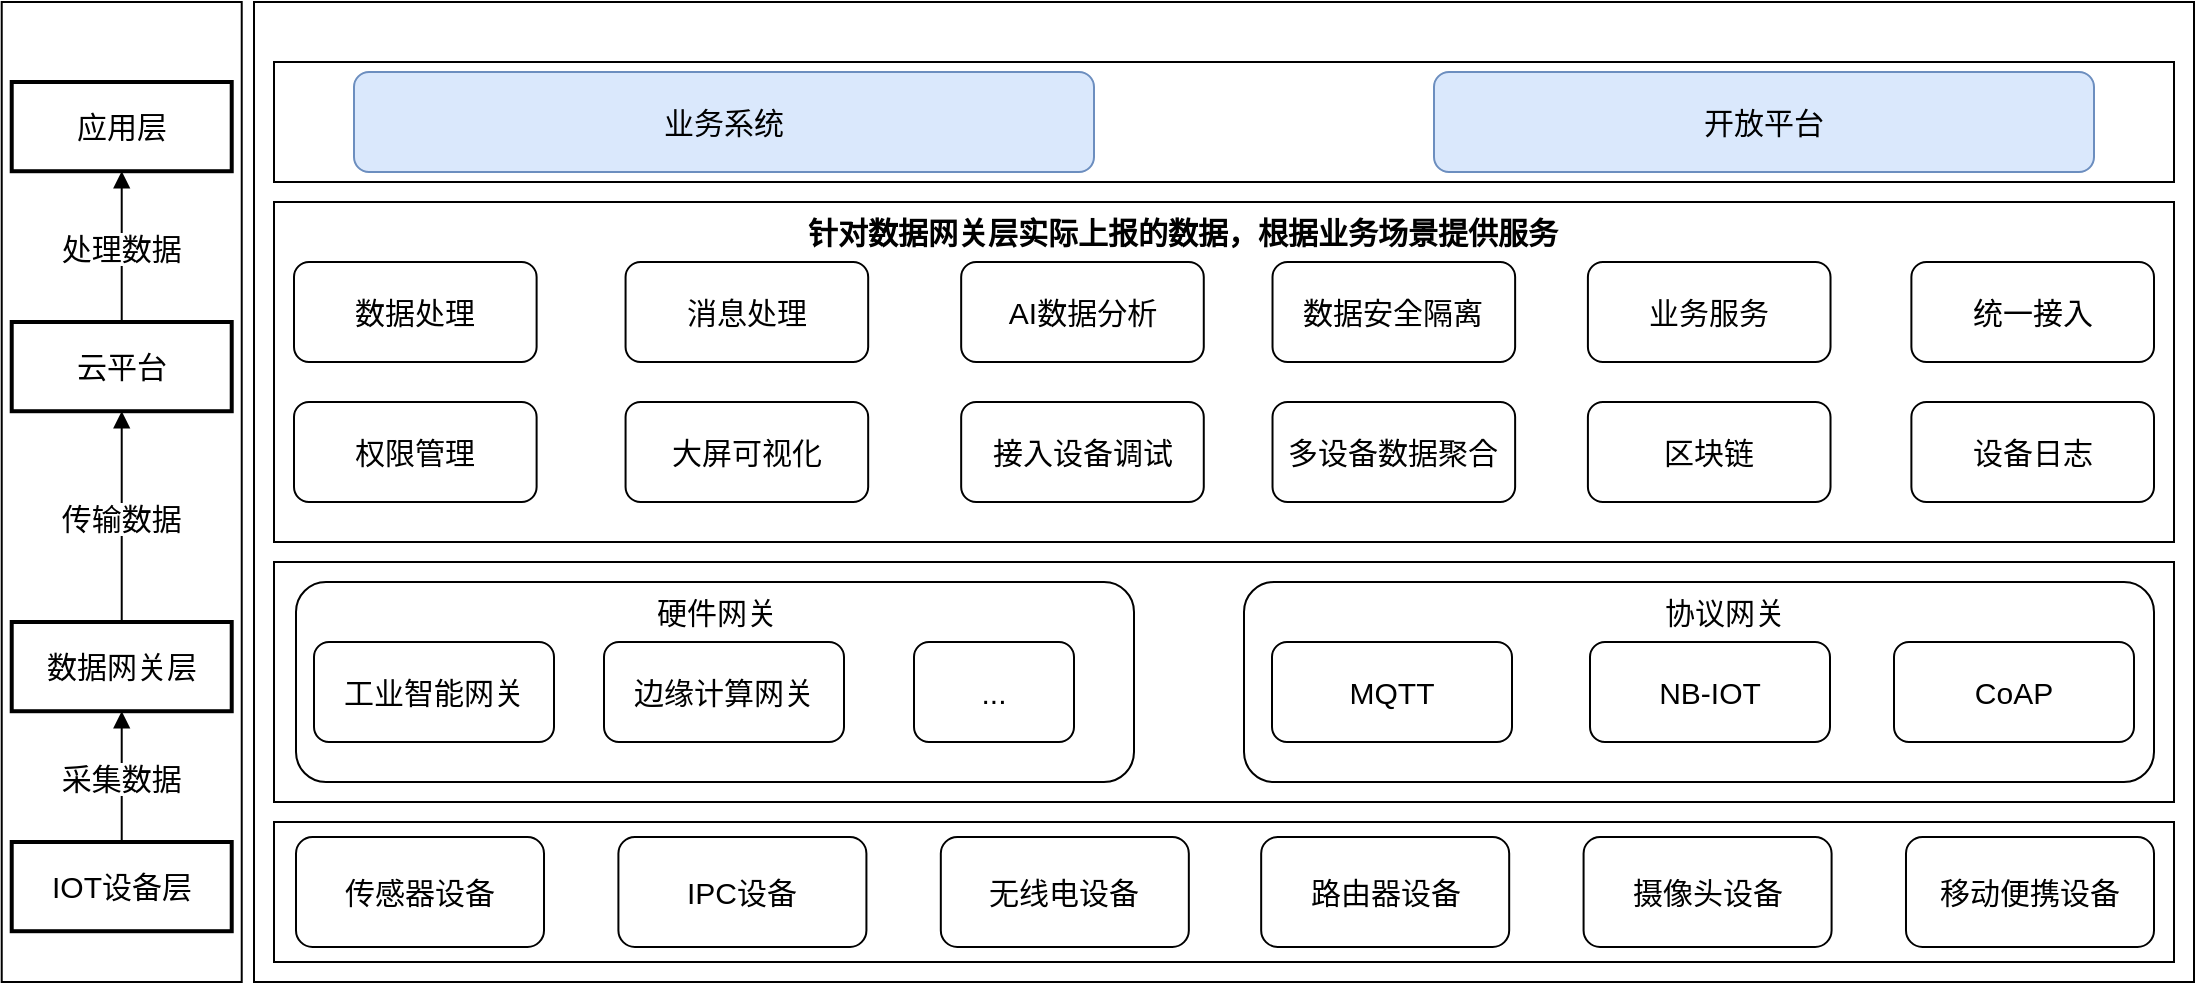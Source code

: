 <mxfile version="24.5.5" type="github">
  <diagram name="第 1 页" id="OLYgfp5TXsXwXul3KUrM">
    <mxGraphModel dx="2210" dy="761" grid="1" gridSize="10" guides="1" tooltips="1" connect="1" arrows="1" fold="1" page="1" pageScale="1" pageWidth="827" pageHeight="1169" math="0" shadow="0">
      <root>
        <mxCell id="0" />
        <mxCell id="1" parent="0" />
        <mxCell id="6H85nq_-kugTaHvLwqia-9" value="" style="rounded=0;whiteSpace=wrap;html=1;fontSize=15;" vertex="1" parent="1">
          <mxGeometry x="110" width="970" height="490" as="geometry" />
        </mxCell>
        <mxCell id="6H85nq_-kugTaHvLwqia-11" value="" style="group;fontSize=15;" vertex="1" connectable="0" parent="1">
          <mxGeometry x="-16.14" width="120" height="490" as="geometry" />
        </mxCell>
        <mxCell id="6H85nq_-kugTaHvLwqia-10" value="" style="rounded=0;whiteSpace=wrap;html=1;fontSize=15;" vertex="1" parent="6H85nq_-kugTaHvLwqia-11">
          <mxGeometry width="120" height="490" as="geometry" />
        </mxCell>
        <mxCell id="2" value="IOT设备层" style="whiteSpace=wrap;strokeWidth=2;fontSize=15;" parent="6H85nq_-kugTaHvLwqia-11" vertex="1">
          <mxGeometry x="5" y="420" width="110" height="44.606" as="geometry" />
        </mxCell>
        <mxCell id="3" value="数据网关层" style="whiteSpace=wrap;strokeWidth=2;fontSize=15;" parent="6H85nq_-kugTaHvLwqia-11" vertex="1">
          <mxGeometry x="5" y="310" width="110" height="44.61" as="geometry" />
        </mxCell>
        <mxCell id="4" value="云平台" style="whiteSpace=wrap;strokeWidth=2;fontSize=15;" parent="6H85nq_-kugTaHvLwqia-11" vertex="1">
          <mxGeometry x="5" y="160" width="110" height="44.61" as="geometry" />
        </mxCell>
        <mxCell id="5" value="应用层" style="whiteSpace=wrap;strokeWidth=2;fontSize=15;" parent="6H85nq_-kugTaHvLwqia-11" vertex="1">
          <mxGeometry x="5" y="40" width="110" height="44.61" as="geometry" />
        </mxCell>
        <mxCell id="6" value="采集数据" style="curved=1;startArrow=none;endArrow=block;exitX=0.5;exitY=0;exitDx=0;exitDy=0;entryX=0.5;entryY=1;entryDx=0;entryDy=0;fontSize=15;" parent="6H85nq_-kugTaHvLwqia-11" source="2" target="3" edge="1">
          <mxGeometry relative="1" as="geometry">
            <Array as="points" />
            <mxPoint x="71.14" y="250" as="targetPoint" />
          </mxGeometry>
        </mxCell>
        <mxCell id="7" value="传输数据" style="curved=1;startArrow=none;endArrow=block;entryX=0.5;entryY=1;entryDx=0;entryDy=0;exitX=0.5;exitY=0;exitDx=0;exitDy=0;fontSize=15;" parent="6H85nq_-kugTaHvLwqia-11" source="3" target="4" edge="1">
          <mxGeometry relative="1" as="geometry">
            <Array as="points" />
            <mxPoint x="71.14" y="200" as="sourcePoint" />
          </mxGeometry>
        </mxCell>
        <mxCell id="8" value="处理数据" style="curved=1;startArrow=none;endArrow=block;entryX=0.5;entryY=1;entryDx=0;entryDy=0;exitX=0.5;exitY=0;exitDx=0;exitDy=0;fontSize=15;" parent="6H85nq_-kugTaHvLwqia-11" source="4" target="5" edge="1">
          <mxGeometry relative="1" as="geometry">
            <Array as="points" />
            <mxPoint x="71.14" y="100" as="sourcePoint" />
          </mxGeometry>
        </mxCell>
        <mxCell id="6H85nq_-kugTaHvLwqia-12" value="" style="rounded=0;whiteSpace=wrap;html=1;fontSize=15;" vertex="1" parent="1">
          <mxGeometry x="120" y="30" width="950" height="60" as="geometry" />
        </mxCell>
        <mxCell id="6H85nq_-kugTaHvLwqia-13" value="" style="rounded=0;whiteSpace=wrap;html=1;fontSize=15;" vertex="1" parent="1">
          <mxGeometry x="120" y="100" width="950" height="170" as="geometry" />
        </mxCell>
        <mxCell id="6H85nq_-kugTaHvLwqia-14" value="业务系统" style="rounded=1;whiteSpace=wrap;html=1;fillColor=#dae8fc;strokeColor=#6c8ebf;fontSize=15;" vertex="1" parent="1">
          <mxGeometry x="160" y="35" width="370" height="50" as="geometry" />
        </mxCell>
        <mxCell id="6H85nq_-kugTaHvLwqia-15" value="开放平台" style="rounded=1;whiteSpace=wrap;html=1;fillColor=#dae8fc;strokeColor=#6c8ebf;fontSize=15;" vertex="1" parent="1">
          <mxGeometry x="700" y="35" width="330" height="50" as="geometry" />
        </mxCell>
        <mxCell id="6H85nq_-kugTaHvLwqia-16" value="&lt;font face=&quot;Verdana&quot; style=&quot;font-size: 15px;&quot;&gt;&lt;b style=&quot;font-size: 15px;&quot;&gt;针对数据网关层实际上报的数据，根据业务场景提供服务&lt;/b&gt;&lt;/font&gt;" style="text;html=1;align=center;verticalAlign=middle;resizable=0;points=[];autosize=1;strokeColor=none;fillColor=none;fontFamily=Helvetica;fontSize=15;" vertex="1" parent="1">
          <mxGeometry x="374" y="100" width="400" height="30" as="geometry" />
        </mxCell>
        <mxCell id="6H85nq_-kugTaHvLwqia-24" value="" style="group;fontSize=15;" vertex="1" connectable="0" parent="1">
          <mxGeometry x="130" y="130" width="930" height="50" as="geometry" />
        </mxCell>
        <mxCell id="6H85nq_-kugTaHvLwqia-17" value="数据处理" style="rounded=1;whiteSpace=wrap;html=1;fontSize=15;" vertex="1" parent="6H85nq_-kugTaHvLwqia-24">
          <mxGeometry width="121.304" height="50" as="geometry" />
        </mxCell>
        <mxCell id="6H85nq_-kugTaHvLwqia-19" value="消息处理" style="rounded=1;whiteSpace=wrap;html=1;fontSize=15;" vertex="1" parent="6H85nq_-kugTaHvLwqia-24">
          <mxGeometry x="165.783" width="121.304" height="50" as="geometry" />
        </mxCell>
        <mxCell id="6H85nq_-kugTaHvLwqia-20" value="AI数据分析" style="rounded=1;whiteSpace=wrap;html=1;fontSize=15;" vertex="1" parent="6H85nq_-kugTaHvLwqia-24">
          <mxGeometry x="333.587" width="121.304" height="50" as="geometry" />
        </mxCell>
        <mxCell id="6H85nq_-kugTaHvLwqia-21" value="数据安全隔离" style="rounded=1;whiteSpace=wrap;html=1;fontSize=15;" vertex="1" parent="6H85nq_-kugTaHvLwqia-24">
          <mxGeometry x="489.261" width="121.304" height="50" as="geometry" />
        </mxCell>
        <mxCell id="6H85nq_-kugTaHvLwqia-22" value="业务服务" style="rounded=1;whiteSpace=wrap;html=1;fontSize=15;" vertex="1" parent="6H85nq_-kugTaHvLwqia-24">
          <mxGeometry x="646.957" width="121.304" height="50" as="geometry" />
        </mxCell>
        <mxCell id="6H85nq_-kugTaHvLwqia-23" value="统一接入" style="rounded=1;whiteSpace=wrap;html=1;fontSize=15;" vertex="1" parent="6H85nq_-kugTaHvLwqia-24">
          <mxGeometry x="808.696" width="121.304" height="50" as="geometry" />
        </mxCell>
        <mxCell id="6H85nq_-kugTaHvLwqia-25" value="" style="group;fontSize=15;" vertex="1" connectable="0" parent="1">
          <mxGeometry x="130" y="200" width="930" height="50" as="geometry" />
        </mxCell>
        <mxCell id="6H85nq_-kugTaHvLwqia-26" value="权限管理" style="rounded=1;whiteSpace=wrap;html=1;fontSize=15;" vertex="1" parent="6H85nq_-kugTaHvLwqia-25">
          <mxGeometry width="121.304" height="50" as="geometry" />
        </mxCell>
        <mxCell id="6H85nq_-kugTaHvLwqia-27" value="大屏可视化" style="rounded=1;whiteSpace=wrap;html=1;fontSize=15;" vertex="1" parent="6H85nq_-kugTaHvLwqia-25">
          <mxGeometry x="165.783" width="121.304" height="50" as="geometry" />
        </mxCell>
        <mxCell id="6H85nq_-kugTaHvLwqia-28" value="接入设备调试" style="rounded=1;whiteSpace=wrap;html=1;fontSize=15;" vertex="1" parent="6H85nq_-kugTaHvLwqia-25">
          <mxGeometry x="333.587" width="121.304" height="50" as="geometry" />
        </mxCell>
        <mxCell id="6H85nq_-kugTaHvLwqia-29" value="多设备数据聚合" style="rounded=1;whiteSpace=wrap;html=1;fontSize=15;" vertex="1" parent="6H85nq_-kugTaHvLwqia-25">
          <mxGeometry x="489.261" width="121.304" height="50" as="geometry" />
        </mxCell>
        <mxCell id="6H85nq_-kugTaHvLwqia-30" value="区块链" style="rounded=1;whiteSpace=wrap;html=1;fontSize=15;" vertex="1" parent="6H85nq_-kugTaHvLwqia-25">
          <mxGeometry x="646.957" width="121.304" height="50" as="geometry" />
        </mxCell>
        <mxCell id="6H85nq_-kugTaHvLwqia-31" value="设备日志" style="rounded=1;whiteSpace=wrap;html=1;fontSize=15;" vertex="1" parent="6H85nq_-kugTaHvLwqia-25">
          <mxGeometry x="808.696" width="121.304" height="50" as="geometry" />
        </mxCell>
        <mxCell id="6H85nq_-kugTaHvLwqia-33" value="" style="rounded=0;whiteSpace=wrap;html=1;fontSize=15;" vertex="1" parent="1">
          <mxGeometry x="120" y="280" width="950" height="120" as="geometry" />
        </mxCell>
        <mxCell id="6H85nq_-kugTaHvLwqia-34" value="" style="rounded=1;whiteSpace=wrap;html=1;fontSize=15;" vertex="1" parent="1">
          <mxGeometry x="131" y="290" width="419" height="100" as="geometry" />
        </mxCell>
        <mxCell id="6H85nq_-kugTaHvLwqia-35" value="硬件网关" style="text;html=1;align=center;verticalAlign=middle;resizable=0;points=[];autosize=1;strokeColor=none;fillColor=none;fontSize=15;" vertex="1" parent="1">
          <mxGeometry x="300.5" y="290" width="80" height="30" as="geometry" />
        </mxCell>
        <mxCell id="6H85nq_-kugTaHvLwqia-36" value="工业智能网关" style="rounded=1;whiteSpace=wrap;html=1;fontSize=15;" vertex="1" parent="1">
          <mxGeometry x="140" y="320" width="120" height="50" as="geometry" />
        </mxCell>
        <mxCell id="6H85nq_-kugTaHvLwqia-37" value="边缘计算网关" style="rounded=1;whiteSpace=wrap;html=1;fontSize=15;" vertex="1" parent="1">
          <mxGeometry x="285" y="320" width="120" height="50" as="geometry" />
        </mxCell>
        <mxCell id="6H85nq_-kugTaHvLwqia-38" value="..." style="rounded=1;whiteSpace=wrap;html=1;fontSize=15;" vertex="1" parent="1">
          <mxGeometry x="440" y="320" width="80" height="50" as="geometry" />
        </mxCell>
        <mxCell id="6H85nq_-kugTaHvLwqia-39" value="" style="rounded=1;whiteSpace=wrap;html=1;fontSize=15;" vertex="1" parent="1">
          <mxGeometry x="605" y="290" width="455" height="100" as="geometry" />
        </mxCell>
        <mxCell id="6H85nq_-kugTaHvLwqia-40" value="协议网关" style="text;html=1;align=center;verticalAlign=middle;resizable=0;points=[];autosize=1;strokeColor=none;fillColor=none;fontSize=15;" vertex="1" parent="1">
          <mxGeometry x="805" y="290" width="80" height="30" as="geometry" />
        </mxCell>
        <mxCell id="6H85nq_-kugTaHvLwqia-41" value="MQTT" style="rounded=1;whiteSpace=wrap;html=1;fontSize=15;" vertex="1" parent="1">
          <mxGeometry x="619" y="320" width="120" height="50" as="geometry" />
        </mxCell>
        <mxCell id="6H85nq_-kugTaHvLwqia-42" value="NB-IOT" style="rounded=1;whiteSpace=wrap;html=1;fontSize=15;" vertex="1" parent="1">
          <mxGeometry x="778" y="320" width="120" height="50" as="geometry" />
        </mxCell>
        <mxCell id="6H85nq_-kugTaHvLwqia-43" value="CoAP" style="rounded=1;whiteSpace=wrap;html=1;fontSize=15;" vertex="1" parent="1">
          <mxGeometry x="930" y="320" width="120" height="50" as="geometry" />
        </mxCell>
        <mxCell id="6H85nq_-kugTaHvLwqia-45" value="" style="rounded=0;whiteSpace=wrap;html=1;fontSize=15;" vertex="1" parent="1">
          <mxGeometry x="120" y="410" width="950" height="70" as="geometry" />
        </mxCell>
        <mxCell id="6H85nq_-kugTaHvLwqia-52" value="" style="group;fontSize=15;" vertex="1" connectable="0" parent="1">
          <mxGeometry x="131" y="417.5" width="929" height="55" as="geometry" />
        </mxCell>
        <mxCell id="6H85nq_-kugTaHvLwqia-46" value="传感器设备" style="rounded=1;whiteSpace=wrap;html=1;fontSize=15;" vertex="1" parent="6H85nq_-kugTaHvLwqia-52">
          <mxGeometry width="124.004" height="55" as="geometry" />
        </mxCell>
        <mxCell id="6H85nq_-kugTaHvLwqia-47" value="IPC设备" style="rounded=1;whiteSpace=wrap;html=1;fontSize=15;" vertex="1" parent="6H85nq_-kugTaHvLwqia-52">
          <mxGeometry x="161.206" width="124.004" height="55" as="geometry" />
        </mxCell>
        <mxCell id="6H85nq_-kugTaHvLwqia-48" value="无线电设备" style="rounded=1;whiteSpace=wrap;html=1;fontSize=15;" vertex="1" parent="6H85nq_-kugTaHvLwqia-52">
          <mxGeometry x="322.412" width="124.004" height="55" as="geometry" />
        </mxCell>
        <mxCell id="6H85nq_-kugTaHvLwqia-49" value="路由器设备" style="rounded=1;whiteSpace=wrap;html=1;fontSize=15;" vertex="1" parent="6H85nq_-kugTaHvLwqia-52">
          <mxGeometry x="482.584" width="124.004" height="55" as="geometry" />
        </mxCell>
        <mxCell id="6H85nq_-kugTaHvLwqia-50" value="摄像头设备" style="rounded=1;whiteSpace=wrap;html=1;fontSize=15;" vertex="1" parent="6H85nq_-kugTaHvLwqia-52">
          <mxGeometry x="643.79" width="124.004" height="55" as="geometry" />
        </mxCell>
        <mxCell id="6H85nq_-kugTaHvLwqia-51" value="移动便携设备" style="rounded=1;whiteSpace=wrap;html=1;fontSize=15;" vertex="1" parent="6H85nq_-kugTaHvLwqia-52">
          <mxGeometry x="804.996" width="124.004" height="55" as="geometry" />
        </mxCell>
      </root>
    </mxGraphModel>
  </diagram>
</mxfile>
